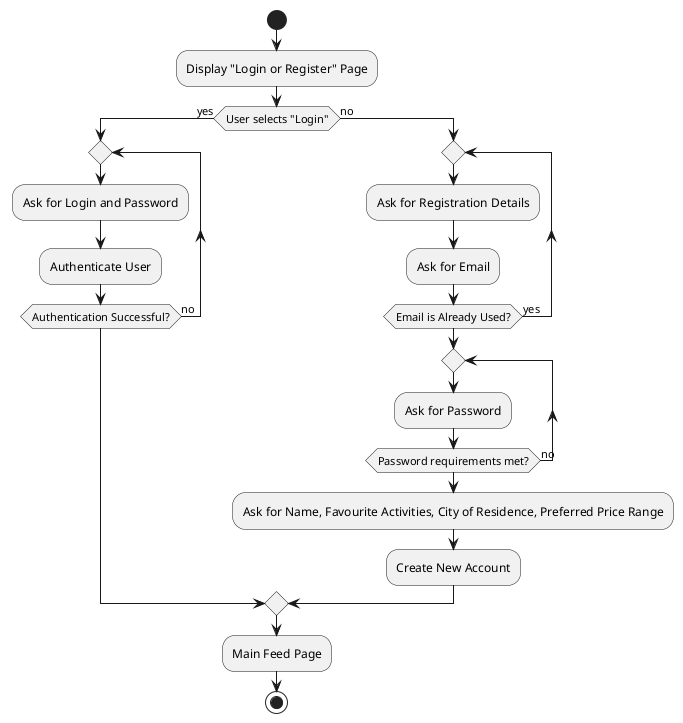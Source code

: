 @startuml
start
:Display "Login or Register" Page;
if (User selects "Login") then (yes)
  repeat
    :Ask for Login and Password;
    :Authenticate User;
  repeat while (Authentication Successful?) is (no)
else (no)
  repeat
    :Ask for Registration Details;
    :Ask for Email;
  repeat while (Email is Already Used?) is (yes)
  repeat
    :Ask for Password;
  repeat while (Password requirements met?) is (no)
  :Ask for Name, Favourite Activities, City of Residence, Preferred Price Range;
  :Create New Account;
endif
:Main Feed Page;
stop
@enduml
